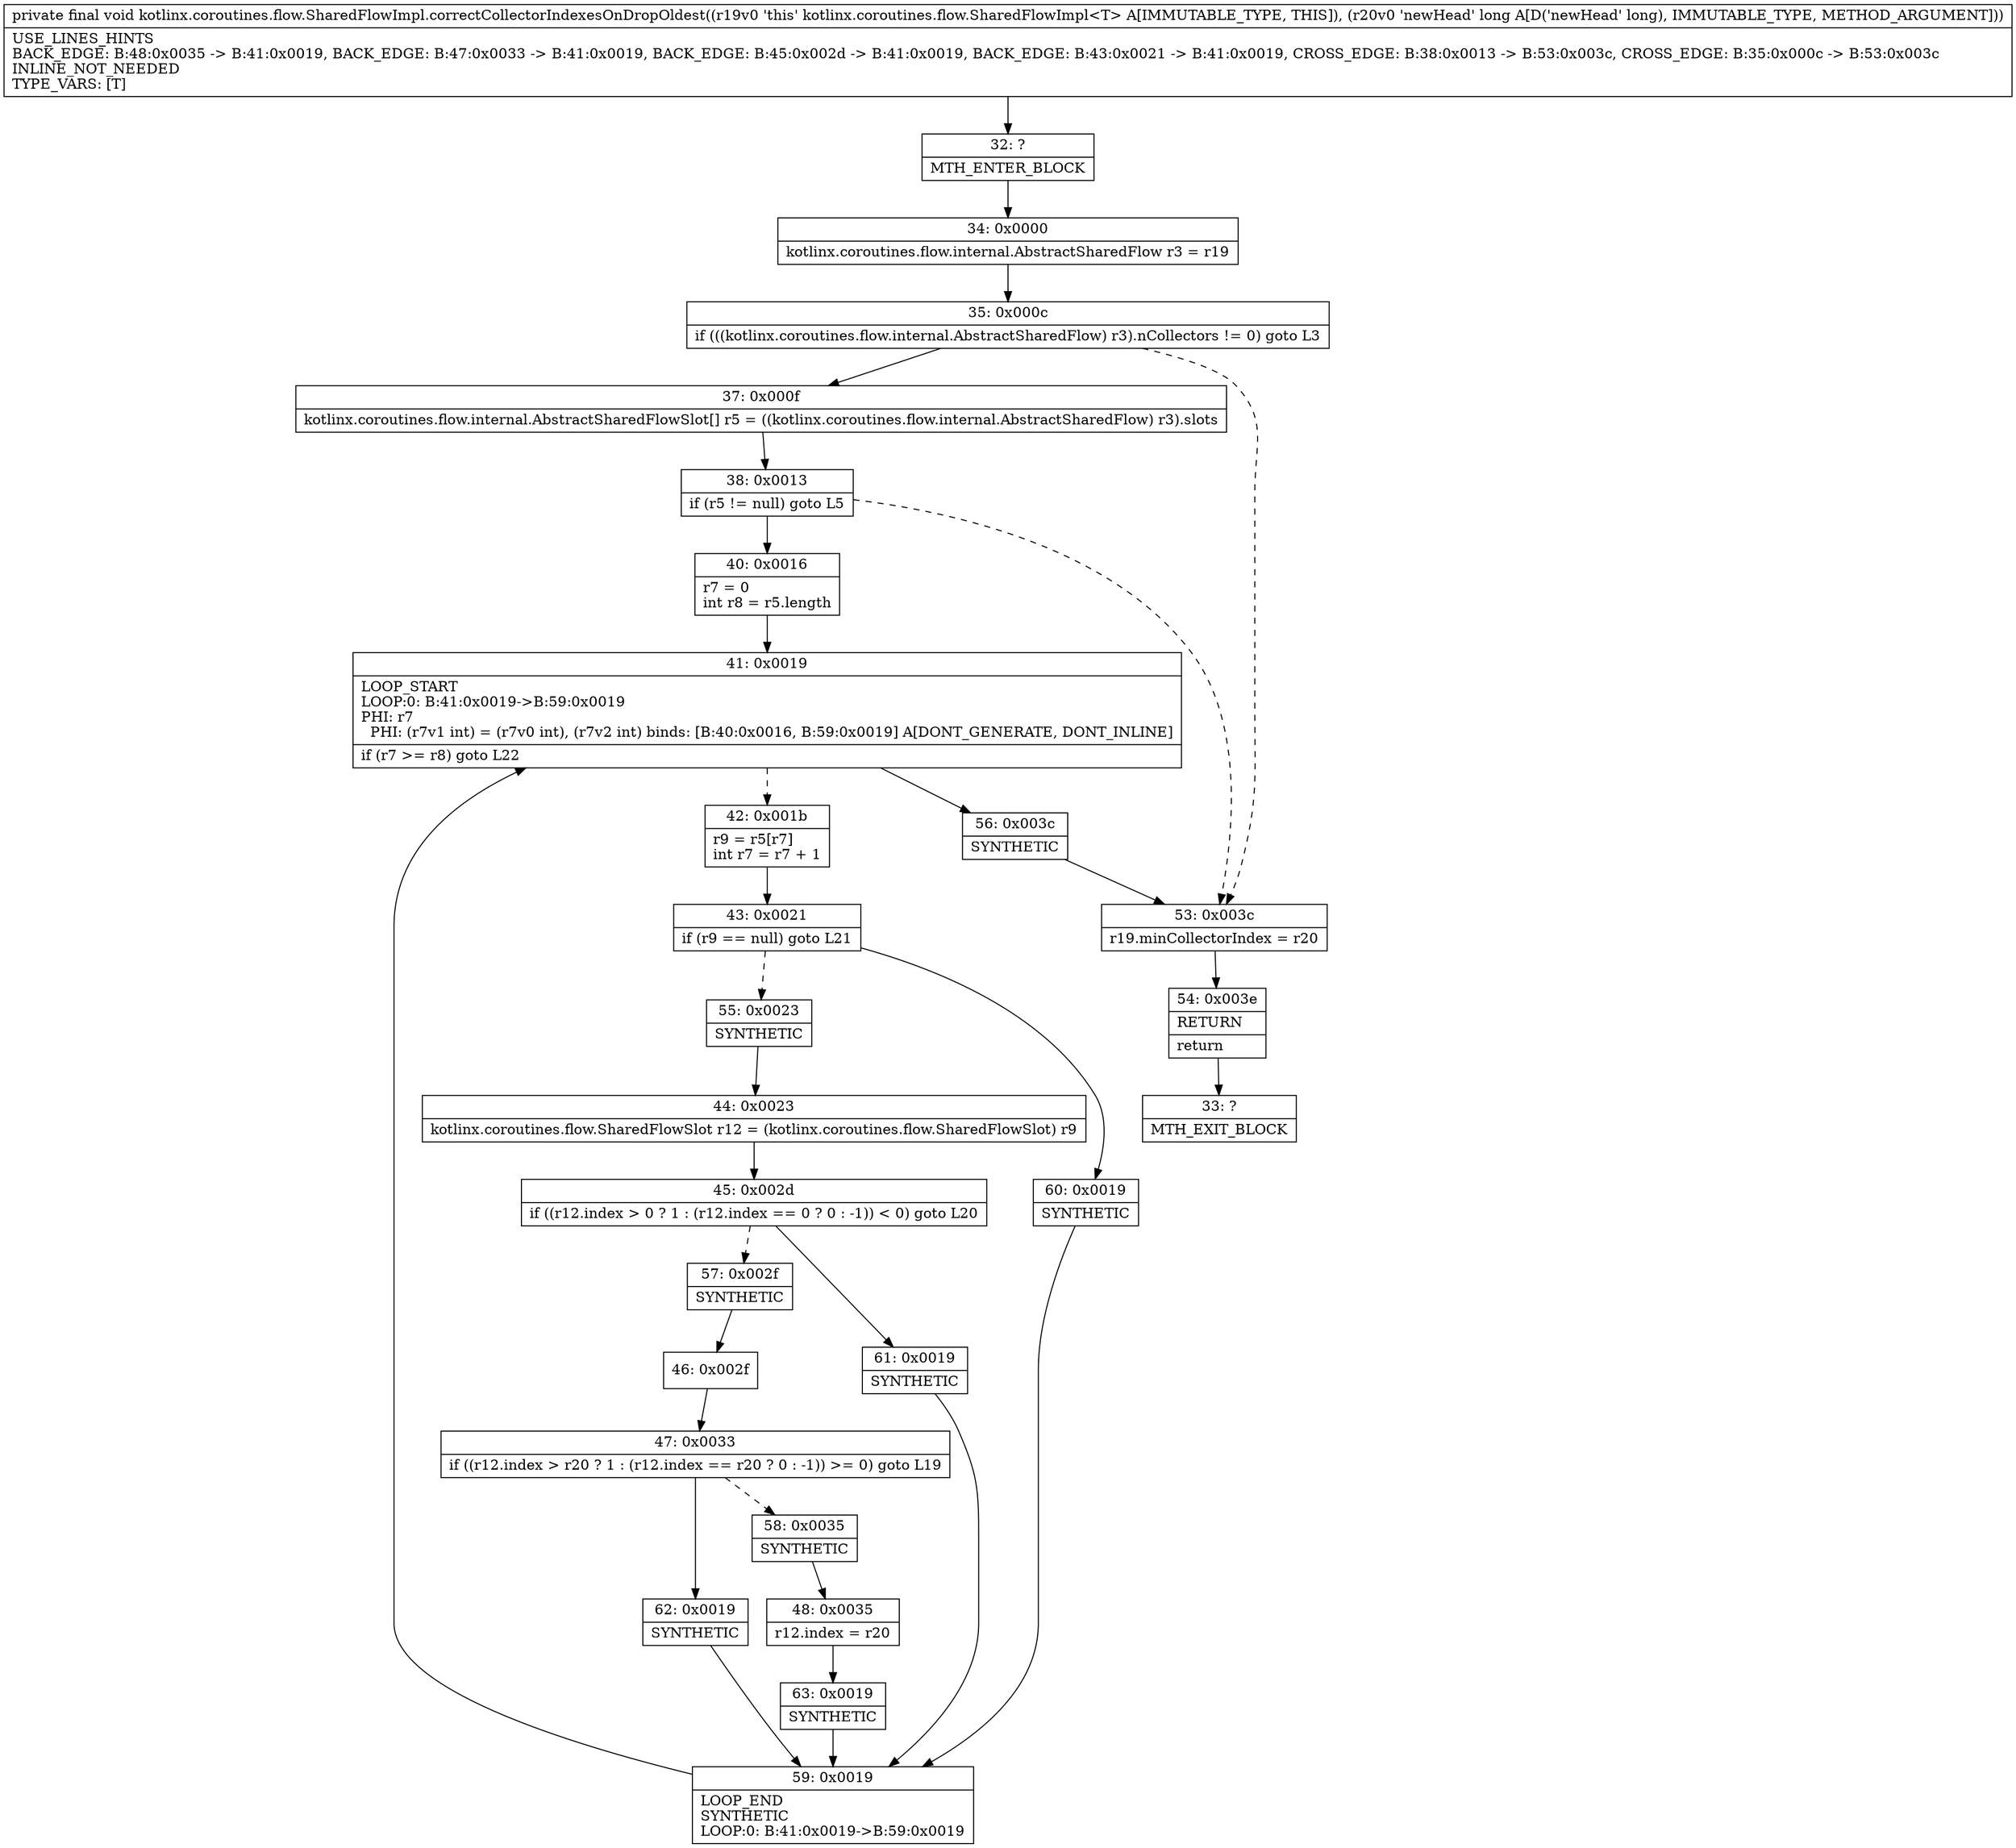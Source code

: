 digraph "CFG forkotlinx.coroutines.flow.SharedFlowImpl.correctCollectorIndexesOnDropOldest(J)V" {
Node_32 [shape=record,label="{32\:\ ?|MTH_ENTER_BLOCK\l}"];
Node_34 [shape=record,label="{34\:\ 0x0000|kotlinx.coroutines.flow.internal.AbstractSharedFlow r3 = r19\l}"];
Node_35 [shape=record,label="{35\:\ 0x000c|if (((kotlinx.coroutines.flow.internal.AbstractSharedFlow) r3).nCollectors != 0) goto L3\l}"];
Node_37 [shape=record,label="{37\:\ 0x000f|kotlinx.coroutines.flow.internal.AbstractSharedFlowSlot[] r5 = ((kotlinx.coroutines.flow.internal.AbstractSharedFlow) r3).slots\l}"];
Node_38 [shape=record,label="{38\:\ 0x0013|if (r5 != null) goto L5\l}"];
Node_40 [shape=record,label="{40\:\ 0x0016|r7 = 0\lint r8 = r5.length\l}"];
Node_41 [shape=record,label="{41\:\ 0x0019|LOOP_START\lLOOP:0: B:41:0x0019\-\>B:59:0x0019\lPHI: r7 \l  PHI: (r7v1 int) = (r7v0 int), (r7v2 int) binds: [B:40:0x0016, B:59:0x0019] A[DONT_GENERATE, DONT_INLINE]\l|if (r7 \>= r8) goto L22\l}"];
Node_42 [shape=record,label="{42\:\ 0x001b|r9 = r5[r7]\lint r7 = r7 + 1\l}"];
Node_43 [shape=record,label="{43\:\ 0x0021|if (r9 == null) goto L21\l}"];
Node_55 [shape=record,label="{55\:\ 0x0023|SYNTHETIC\l}"];
Node_44 [shape=record,label="{44\:\ 0x0023|kotlinx.coroutines.flow.SharedFlowSlot r12 = (kotlinx.coroutines.flow.SharedFlowSlot) r9\l}"];
Node_45 [shape=record,label="{45\:\ 0x002d|if ((r12.index \> 0 ? 1 : (r12.index == 0 ? 0 : \-1)) \< 0) goto L20\l}"];
Node_57 [shape=record,label="{57\:\ 0x002f|SYNTHETIC\l}"];
Node_46 [shape=record,label="{46\:\ 0x002f}"];
Node_47 [shape=record,label="{47\:\ 0x0033|if ((r12.index \> r20 ? 1 : (r12.index == r20 ? 0 : \-1)) \>= 0) goto L19\l}"];
Node_58 [shape=record,label="{58\:\ 0x0035|SYNTHETIC\l}"];
Node_48 [shape=record,label="{48\:\ 0x0035|r12.index = r20\l}"];
Node_63 [shape=record,label="{63\:\ 0x0019|SYNTHETIC\l}"];
Node_59 [shape=record,label="{59\:\ 0x0019|LOOP_END\lSYNTHETIC\lLOOP:0: B:41:0x0019\-\>B:59:0x0019\l}"];
Node_62 [shape=record,label="{62\:\ 0x0019|SYNTHETIC\l}"];
Node_61 [shape=record,label="{61\:\ 0x0019|SYNTHETIC\l}"];
Node_60 [shape=record,label="{60\:\ 0x0019|SYNTHETIC\l}"];
Node_56 [shape=record,label="{56\:\ 0x003c|SYNTHETIC\l}"];
Node_53 [shape=record,label="{53\:\ 0x003c|r19.minCollectorIndex = r20\l}"];
Node_54 [shape=record,label="{54\:\ 0x003e|RETURN\l|return\l}"];
Node_33 [shape=record,label="{33\:\ ?|MTH_EXIT_BLOCK\l}"];
MethodNode[shape=record,label="{private final void kotlinx.coroutines.flow.SharedFlowImpl.correctCollectorIndexesOnDropOldest((r19v0 'this' kotlinx.coroutines.flow.SharedFlowImpl\<T\> A[IMMUTABLE_TYPE, THIS]), (r20v0 'newHead' long A[D('newHead' long), IMMUTABLE_TYPE, METHOD_ARGUMENT]))  | USE_LINES_HINTS\lBACK_EDGE: B:48:0x0035 \-\> B:41:0x0019, BACK_EDGE: B:47:0x0033 \-\> B:41:0x0019, BACK_EDGE: B:45:0x002d \-\> B:41:0x0019, BACK_EDGE: B:43:0x0021 \-\> B:41:0x0019, CROSS_EDGE: B:38:0x0013 \-\> B:53:0x003c, CROSS_EDGE: B:35:0x000c \-\> B:53:0x003c\lINLINE_NOT_NEEDED\lTYPE_VARS: [T]\l}"];
MethodNode -> Node_32;Node_32 -> Node_34;
Node_34 -> Node_35;
Node_35 -> Node_37;
Node_35 -> Node_53[style=dashed];
Node_37 -> Node_38;
Node_38 -> Node_40;
Node_38 -> Node_53[style=dashed];
Node_40 -> Node_41;
Node_41 -> Node_42[style=dashed];
Node_41 -> Node_56;
Node_42 -> Node_43;
Node_43 -> Node_55[style=dashed];
Node_43 -> Node_60;
Node_55 -> Node_44;
Node_44 -> Node_45;
Node_45 -> Node_57[style=dashed];
Node_45 -> Node_61;
Node_57 -> Node_46;
Node_46 -> Node_47;
Node_47 -> Node_58[style=dashed];
Node_47 -> Node_62;
Node_58 -> Node_48;
Node_48 -> Node_63;
Node_63 -> Node_59;
Node_59 -> Node_41;
Node_62 -> Node_59;
Node_61 -> Node_59;
Node_60 -> Node_59;
Node_56 -> Node_53;
Node_53 -> Node_54;
Node_54 -> Node_33;
}

